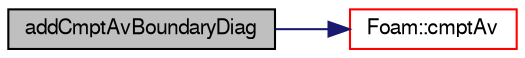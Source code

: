 digraph "addCmptAvBoundaryDiag"
{
  bgcolor="transparent";
  edge [fontname="FreeSans",fontsize="10",labelfontname="FreeSans",labelfontsize="10"];
  node [fontname="FreeSans",fontsize="10",shape=record];
  rankdir="LR";
  Node1 [label="addCmptAvBoundaryDiag",height=0.2,width=0.4,color="black", fillcolor="grey75", style="filled" fontcolor="black"];
  Node1 -> Node2 [color="midnightblue",fontsize="10",style="solid",fontname="FreeSans"];
  Node2 [label="Foam::cmptAv",height=0.2,width=0.4,color="red",URL="$a10237.html#a7af056d5acb329854c78eb3267468c11"];
}
